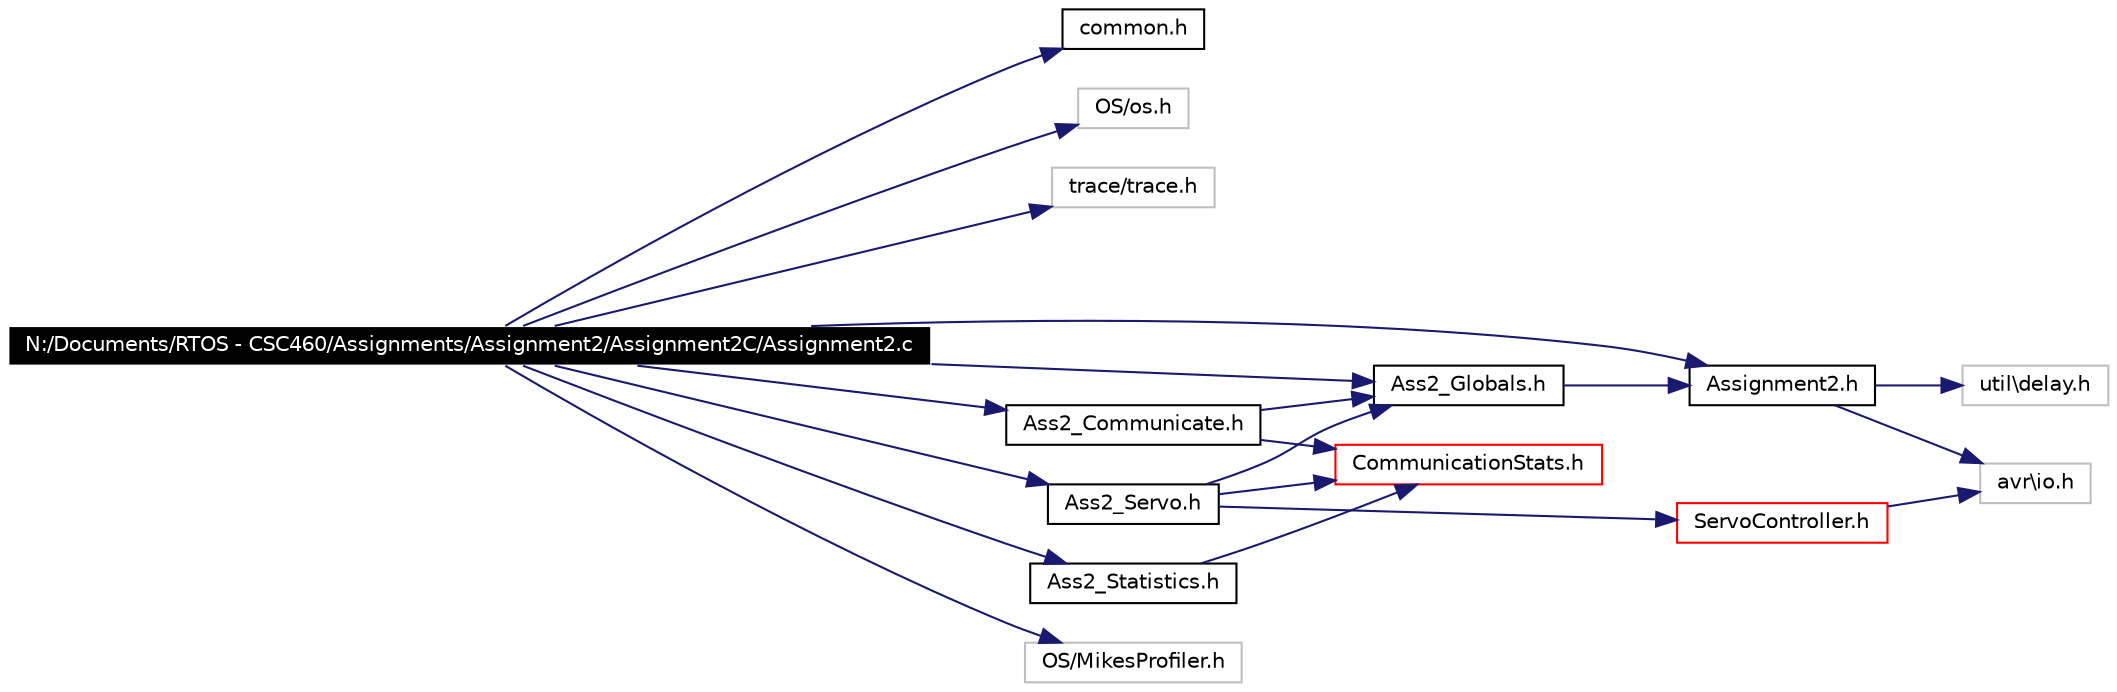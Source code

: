 digraph G
{
  edge [fontname="Helvetica",fontsize=10,labelfontname="Helvetica",labelfontsize=10];
  node [fontname="Helvetica",fontsize=10,shape=record];
  rankdir=LR;
  Node1 [label="N:/Documents/RTOS - CSC460/Assignments/Assignment2/Assignment2C/Assignment2.c",height=0.2,width=0.4,color="white", fillcolor="black", style="filled" fontcolor="white"];
  Node1 -> Node2 [color="midnightblue",fontsize=10,style="solid",fontname="Helvetica"];
  Node2 [label="common.h",height=0.2,width=0.4,color="black", fillcolor="white", style="filled",URL="$common_8h.html"];
  Node1 -> Node3 [color="midnightblue",fontsize=10,style="solid",fontname="Helvetica"];
  Node3 [label="OS/os.h",height=0.2,width=0.4,color="grey75", fillcolor="white", style="filled"];
  Node1 -> Node4 [color="midnightblue",fontsize=10,style="solid",fontname="Helvetica"];
  Node4 [label="trace/trace.h",height=0.2,width=0.4,color="grey75", fillcolor="white", style="filled"];
  Node1 -> Node5 [color="midnightblue",fontsize=10,style="solid",fontname="Helvetica"];
  Node5 [label="Assignment2.h",height=0.2,width=0.4,color="black", fillcolor="white", style="filled",URL="$assignment2_8h.html"];
  Node5 -> Node6 [color="midnightblue",fontsize=10,style="solid",fontname="Helvetica"];
  Node6 [label="avr\\io.h",height=0.2,width=0.4,color="grey75", fillcolor="white", style="filled"];
  Node5 -> Node7 [color="midnightblue",fontsize=10,style="solid",fontname="Helvetica"];
  Node7 [label="util\\delay.h",height=0.2,width=0.4,color="grey75", fillcolor="white", style="filled"];
  Node1 -> Node8 [color="midnightblue",fontsize=10,style="solid",fontname="Helvetica"];
  Node8 [label="Ass2_Globals.h",height=0.2,width=0.4,color="black", fillcolor="white", style="filled",URL="$_ass2__globals_8h.html"];
  Node8 -> Node5 [color="midnightblue",fontsize=10,style="solid",fontname="Helvetica"];
  Node1 -> Node9 [color="midnightblue",fontsize=10,style="solid",fontname="Helvetica"];
  Node9 [label="Ass2_Servo.h",height=0.2,width=0.4,color="black", fillcolor="white", style="filled",URL="$ass2__servo_8h.html"];
  Node9 -> Node8 [color="midnightblue",fontsize=10,style="solid",fontname="Helvetica"];
  Node9 -> Node10 [color="midnightblue",fontsize=10,style="solid",fontname="Helvetica"];
  Node10 [label="ServoController.h",height=0.2,width=0.4,color="red", fillcolor="white", style="filled",URL="$_servo_controller_8h.html"];
  Node10 -> Node6 [color="midnightblue",fontsize=10,style="solid",fontname="Helvetica"];
  Node9 -> Node11 [color="midnightblue",fontsize=10,style="solid",fontname="Helvetica"];
  Node11 [label="CommunicationStats.h",height=0.2,width=0.4,color="red", fillcolor="white", style="filled",URL="$_communication_stats_8h.html"];
  Node1 -> Node12 [color="midnightblue",fontsize=10,style="solid",fontname="Helvetica"];
  Node12 [label="Ass2_Statistics.h",height=0.2,width=0.4,color="black", fillcolor="white", style="filled",URL="$_ass2___statistics_8h.html"];
  Node12 -> Node11 [color="midnightblue",fontsize=10,style="solid",fontname="Helvetica"];
  Node1 -> Node13 [color="midnightblue",fontsize=10,style="solid",fontname="Helvetica"];
  Node13 [label="Ass2_Communicate.h",height=0.2,width=0.4,color="black", fillcolor="white", style="filled",URL="$ass2__communicate_8h.html"];
  Node13 -> Node8 [color="midnightblue",fontsize=10,style="solid",fontname="Helvetica"];
  Node13 -> Node11 [color="midnightblue",fontsize=10,style="solid",fontname="Helvetica"];
  Node1 -> Node14 [color="midnightblue",fontsize=10,style="solid",fontname="Helvetica"];
  Node14 [label="OS/MikesProfiler.h",height=0.2,width=0.4,color="grey75", fillcolor="white", style="filled"];
}

